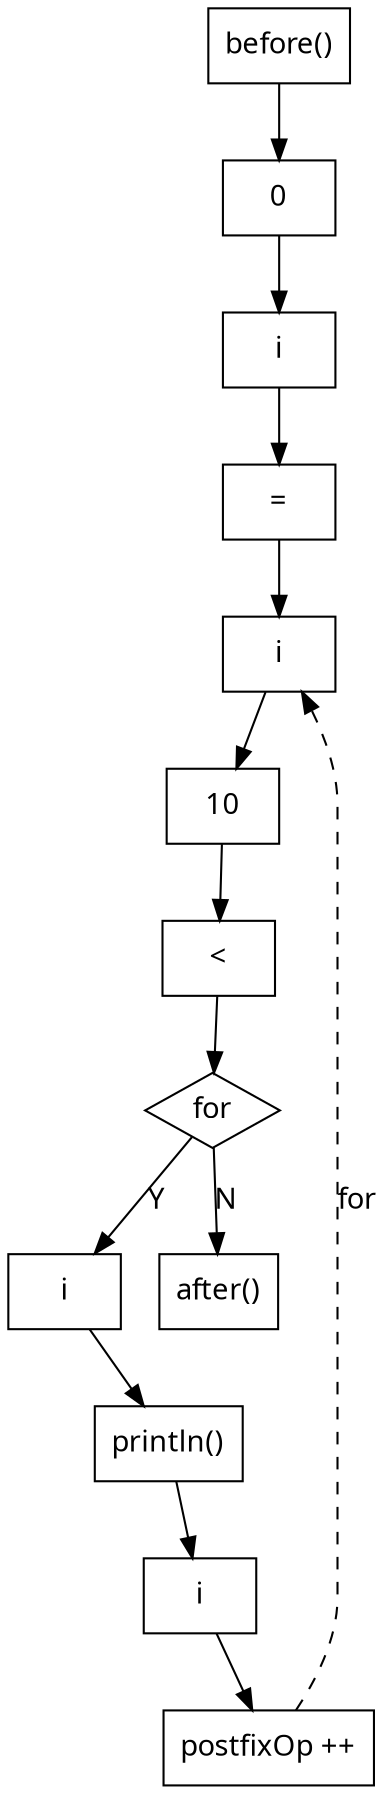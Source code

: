 digraph G_3 {
  node [
    shape = rect;
    fontname = "Handlee";
  ]
  edge [
    fontname = "Handlee";
  ]
  bgcolor = transparent;
  fontname = "Handlee";
  compound = true;
  s_71_2 [
    class = "methodInvocation";
    label = "before()";
    fillcolor = white;
    style = filled;
  ];
  for_72 [
    class = "for";
    label = "for";
    fillcolor = white;
    shape = diamond;
    style = filled;
  ];
  s_72 [
    class = "assignment initialiser";
    label = "=";
    fillcolor = white;
    style = filled;
  ];
  s_72_2 [
    class = "simpleName";
    label = "i";
    fillcolor = white;
    style = filled;
  ];
  s_72_3 [
    class = "numberLiteral literal";
    label = "0";
    fillcolor = white;
    style = filled;
  ];
  s_72_4 [
    class = "expression infixExpression";
    label = "<";
    fillcolor = white;
    style = filled;
  ];
  s_72_5 [
    class = "simpleName";
    label = "i";
    fillcolor = white;
    style = filled;
  ];
  s_72_6 [
    class = "numberLiteral literal";
    label = "10";
    fillcolor = white;
    style = filled;
  ];
  s_72_7 [
    class = "postfixExpression updater";
    label = "postfixOp ++";
    fillcolor = white;
    style = filled;
  ];
  s_72_8 [
    class = "simpleName";
    label = "i";
    fillcolor = white;
    style = filled;
  ];
  s_73_2 [
    class = "methodInvocation";
    label = "println()";
    fillcolor = white;
    style = filled;
  ];
  s_73_4 [
    class = "simpleName";
    label = "i";
    fillcolor = white;
    style = filled;
  ];
  s_75_2 [
    class = "methodInvocation";
    label = "after()";
    fillcolor = white;
    style = filled;
  ];
  s_71_2 -> s_72_3;
  s_72_3 -> s_72_2;
  s_72_2 -> s_72;
  s_72 -> s_72_5;
  s_72_5 -> s_72_6;
  s_72_6 -> s_72_4;
  s_72_4 -> for_72;
  s_73_4 -> s_73_2;
  s_73_2 -> s_72_8;
  s_72_8 -> s_72_7;
  s_72_7 -> s_72_5 [
    label="for";
    style = dashed;
  ];
  for_72 -> s_75_2 [
    label="N";
  ];
  for_72 -> s_73_4 [
    label="Y";
  ];

}

